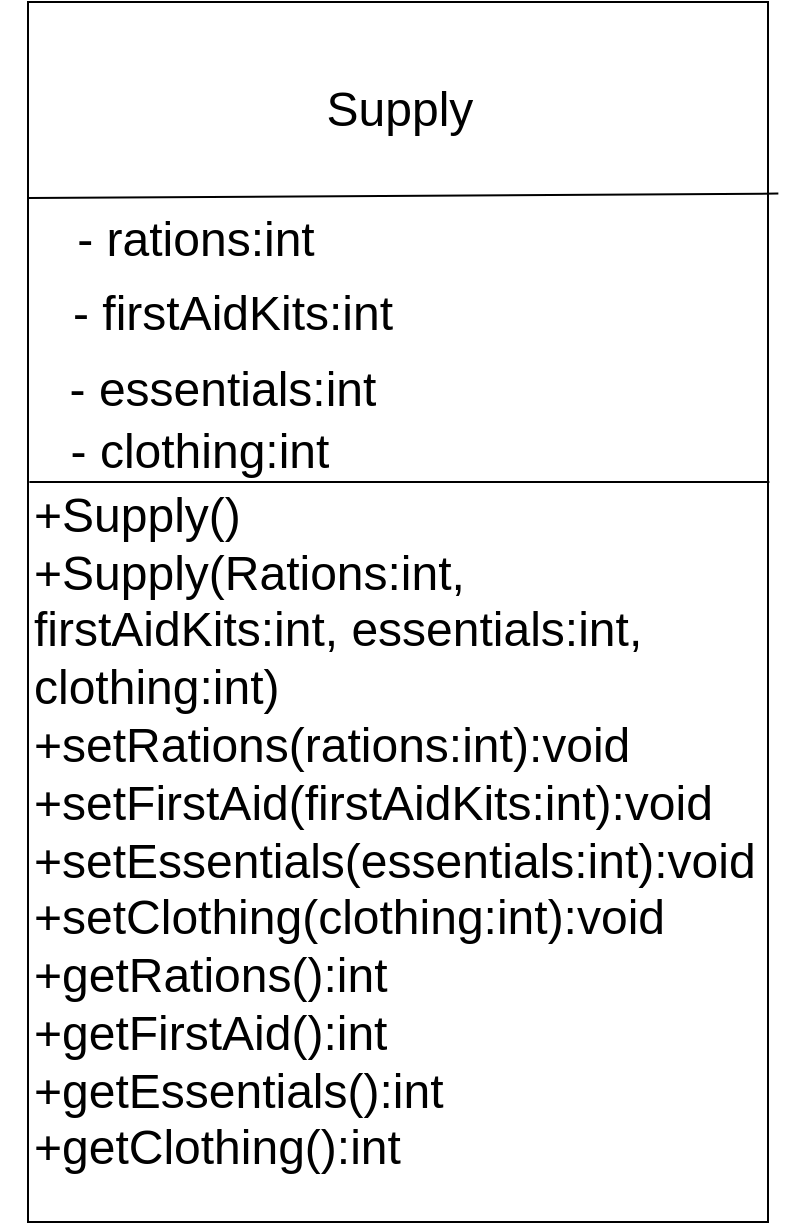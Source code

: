 <mxfile>
    <diagram id="MOKoAH8Etc76SI4rDOyI" name="Page-1">
        <mxGraphModel dx="1904" dy="618" grid="1" gridSize="10" guides="1" tooltips="1" connect="1" arrows="1" fold="1" page="1" pageScale="1" pageWidth="850" pageHeight="1100" math="0" shadow="0">
            <root>
                <mxCell id="0"/>
                <mxCell id="1" parent="0"/>
                <mxCell id="2" value="" style="group" vertex="1" connectable="0" parent="1">
                    <mxGeometry x="280" y="50" width="370.69" height="610" as="geometry"/>
                </mxCell>
                <mxCell id="3" value="" style="rounded=0;whiteSpace=wrap;html=1;" vertex="1" parent="2">
                    <mxGeometry width="370.0" height="610" as="geometry"/>
                </mxCell>
                <mxCell id="4" value="&lt;font style=&quot;font-size: 24px;&quot;&gt;Supply&lt;/font&gt;" style="text;html=1;strokeColor=none;fillColor=none;align=center;verticalAlign=middle;whiteSpace=wrap;rounded=0;" vertex="1" parent="2">
                    <mxGeometry x="113.741" width="143.889" height="108.929" as="geometry"/>
                </mxCell>
                <mxCell id="5" value="" style="endArrow=none;html=1;fontSize=24;entryX=1.014;entryY=0.157;entryDx=0;entryDy=0;entryPerimeter=0;" edge="1" parent="2" target="3">
                    <mxGeometry width="50" height="50" relative="1" as="geometry">
                        <mxPoint y="98.036" as="sourcePoint"/>
                        <mxPoint x="397.407" y="326.786" as="targetPoint"/>
                    </mxGeometry>
                </mxCell>
                <mxCell id="6" value="- rations:int" style="text;html=1;strokeColor=none;fillColor=none;align=center;verticalAlign=middle;whiteSpace=wrap;rounded=0;fontSize=24;" vertex="1" parent="2">
                    <mxGeometry x="-13.875" y="108.935" width="195.882" height="20.456" as="geometry"/>
                </mxCell>
                <mxCell id="7" value="- firstAidKits:int" style="text;html=1;strokeColor=none;fillColor=none;align=center;verticalAlign=middle;whiteSpace=wrap;rounded=0;fontSize=24;" vertex="1" parent="2">
                    <mxGeometry x="-13.875" y="129.391" width="232.964" height="54.124" as="geometry"/>
                </mxCell>
                <mxCell id="8" value="&lt;div style=&quot;&quot;&gt;+Supply()&lt;/div&gt;&lt;div style=&quot;&quot;&gt;+Supply(Rations:int, firstAidKits:int, essentials:int, clothing:int)&lt;/div&gt;&lt;div style=&quot;&quot;&gt;+setRations(rations:int):void&lt;/div&gt;&lt;div style=&quot;&quot;&gt;+setFirstAid(firstAidKits:int):void&lt;/div&gt;&lt;div style=&quot;&quot;&gt;+setEssentials(essentials:int):void&lt;br&gt;&lt;/div&gt;&lt;div style=&quot;&quot;&gt;+setClothing(clothing:int):void&lt;br&gt;&lt;/div&gt;&lt;div style=&quot;&quot;&gt;&lt;div&gt;+getRations():int&lt;/div&gt;&lt;div&gt;+getFirstAid():int&lt;/div&gt;&lt;div&gt;+getEssentials():int&lt;br&gt;&lt;/div&gt;&lt;div&gt;+getClothing():int&lt;/div&gt;&lt;/div&gt;" style="text;html=1;strokeColor=none;fillColor=none;align=left;verticalAlign=middle;whiteSpace=wrap;rounded=0;fontSize=24;" vertex="1" parent="2">
                    <mxGeometry x="0.69" y="240" width="370" height="350" as="geometry"/>
                </mxCell>
                <mxCell id="9" value="" style="endArrow=none;html=1;fontSize=24;exitX=0;exitY=0;exitDx=0;exitDy=0;entryX=1;entryY=0;entryDx=0;entryDy=0;" edge="1" parent="2" source="8" target="8">
                    <mxGeometry width="50" height="50" relative="1" as="geometry">
                        <mxPoint x="328.889" y="326.786" as="sourcePoint"/>
                        <mxPoint x="397.407" y="217.857" as="targetPoint"/>
                    </mxGeometry>
                </mxCell>
                <mxCell id="10" value="- essentials:int" style="text;html=1;strokeColor=none;fillColor=none;align=center;verticalAlign=middle;whiteSpace=wrap;rounded=0;fontSize=24;" vertex="1" parent="2">
                    <mxGeometry x="-11.601" y="174.29" width="219.094" height="38.501" as="geometry"/>
                </mxCell>
                <mxCell id="11" value="- clothing:int" style="text;html=1;strokeColor=none;fillColor=none;align=center;verticalAlign=middle;whiteSpace=wrap;rounded=0;fontSize=24;" vertex="1" parent="2">
                    <mxGeometry x="-11.6" y="212.79" width="195.88" height="23.927" as="geometry"/>
                </mxCell>
            </root>
        </mxGraphModel>
    </diagram>
</mxfile>